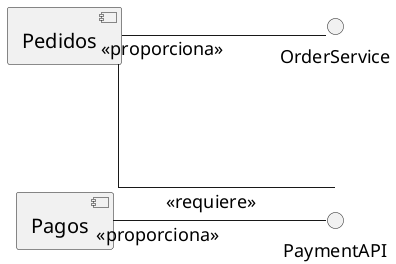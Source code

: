 @startuml
' Parámetros de legibilidad
left to right direction
skinparam linetype ortho
skinparam nodesep 120
skinparam ranksep 150
skinparam defaultFontSize 18
skinparam componentFontSize 20
skinparam interfaceFontSize 18
hide stereotype

' —— Componentes ——
component "Pedidos" as Pedidos
component "Pagos" as Pagos

' —— Interfaces (un solo elemento para PaymentAPI) ——
interface "OrderService" as IOrder
interface "PaymentAPI" as IPay

' —— Relación de Pedidos ——
Pedidos -down- IOrder : <<proporciona>>
Pedidos -down- IPay   : <<requiere>>

' —— Relación de Pagos ——
Pagos -down- IPay     : <<proporciona>>
@enduml

